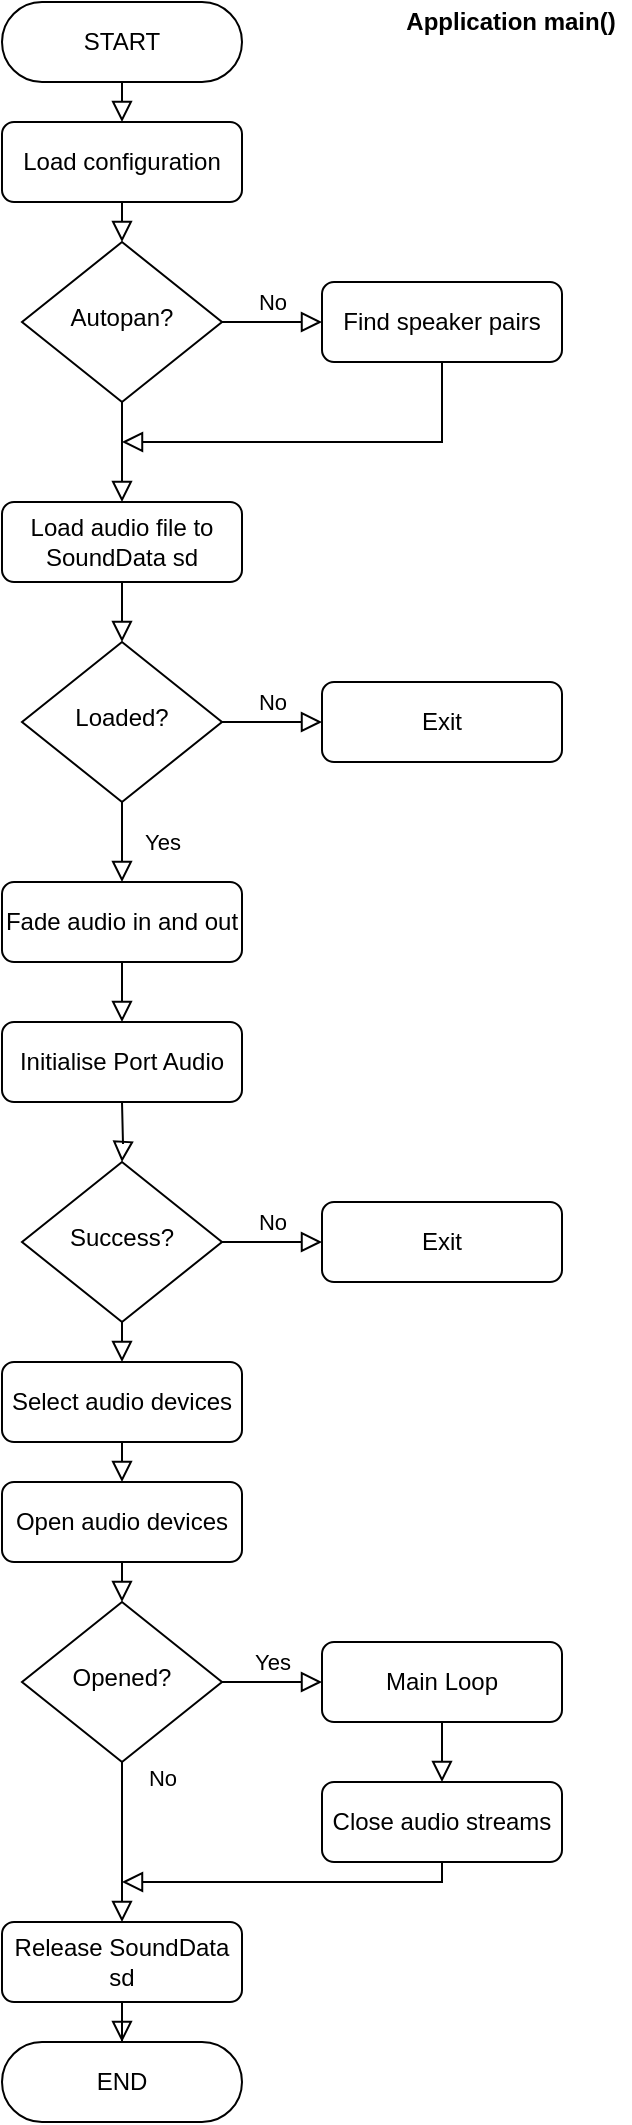 <mxfile version="14.6.13" type="device" pages="2"><diagram id="C5RBs43oDa-KdzZeNtuy" name="main()"><mxGraphModel dx="517" dy="384" grid="1" gridSize="10" guides="1" tooltips="1" connect="1" arrows="1" fold="1" page="1" pageScale="1" pageWidth="827" pageHeight="1169" math="0" shadow="0"><root><mxCell id="WIyWlLk6GJQsqaUBKTNV-0"/><mxCell id="WIyWlLk6GJQsqaUBKTNV-1" parent="WIyWlLk6GJQsqaUBKTNV-0"/><mxCell id="WIyWlLk6GJQsqaUBKTNV-2" value="" style="rounded=0;html=1;jettySize=auto;orthogonalLoop=1;fontSize=11;endArrow=block;endFill=0;endSize=8;strokeWidth=1;shadow=0;labelBackgroundColor=none;edgeStyle=orthogonalEdgeStyle;" parent="WIyWlLk6GJQsqaUBKTNV-1" source="WIyWlLk6GJQsqaUBKTNV-3" target="WIyWlLk6GJQsqaUBKTNV-6" edge="1"><mxGeometry relative="1" as="geometry"/></mxCell><mxCell id="WIyWlLk6GJQsqaUBKTNV-3" value="Load audio file to SoundData sd" style="rounded=1;whiteSpace=wrap;html=1;fontSize=12;glass=0;strokeWidth=1;shadow=0;" parent="WIyWlLk6GJQsqaUBKTNV-1" vertex="1"><mxGeometry x="160" y="290" width="120" height="40" as="geometry"/></mxCell><mxCell id="WIyWlLk6GJQsqaUBKTNV-4" value="Yes" style="rounded=0;html=1;jettySize=auto;orthogonalLoop=1;fontSize=11;endArrow=block;endFill=0;endSize=8;strokeWidth=1;shadow=0;labelBackgroundColor=none;edgeStyle=orthogonalEdgeStyle;" parent="WIyWlLk6GJQsqaUBKTNV-1" source="WIyWlLk6GJQsqaUBKTNV-6" edge="1"><mxGeometry y="20" relative="1" as="geometry"><mxPoint as="offset"/><mxPoint x="220" y="480" as="targetPoint"/></mxGeometry></mxCell><mxCell id="WIyWlLk6GJQsqaUBKTNV-5" value="No" style="edgeStyle=orthogonalEdgeStyle;rounded=0;html=1;jettySize=auto;orthogonalLoop=1;fontSize=11;endArrow=block;endFill=0;endSize=8;strokeWidth=1;shadow=0;labelBackgroundColor=none;" parent="WIyWlLk6GJQsqaUBKTNV-1" source="WIyWlLk6GJQsqaUBKTNV-6" target="WIyWlLk6GJQsqaUBKTNV-7" edge="1"><mxGeometry y="10" relative="1" as="geometry"><mxPoint as="offset"/></mxGeometry></mxCell><mxCell id="WIyWlLk6GJQsqaUBKTNV-6" value="Loaded?" style="rhombus;whiteSpace=wrap;html=1;shadow=0;fontFamily=Helvetica;fontSize=12;align=center;strokeWidth=1;spacing=6;spacingTop=-4;" parent="WIyWlLk6GJQsqaUBKTNV-1" vertex="1"><mxGeometry x="170" y="360" width="100" height="80" as="geometry"/></mxCell><mxCell id="WIyWlLk6GJQsqaUBKTNV-7" value="Exit" style="rounded=1;whiteSpace=wrap;html=1;fontSize=12;glass=0;strokeWidth=1;shadow=0;" parent="WIyWlLk6GJQsqaUBKTNV-1" vertex="1"><mxGeometry x="320" y="380" width="120" height="40" as="geometry"/></mxCell><mxCell id="WIyWlLk6GJQsqaUBKTNV-8" value="No" style="rounded=0;html=1;jettySize=auto;orthogonalLoop=1;fontSize=11;endArrow=block;endFill=0;endSize=8;strokeWidth=1;shadow=0;labelBackgroundColor=none;edgeStyle=orthogonalEdgeStyle;" parent="WIyWlLk6GJQsqaUBKTNV-1" source="WIyWlLk6GJQsqaUBKTNV-10" target="WIyWlLk6GJQsqaUBKTNV-11" edge="1"><mxGeometry x="-0.8" y="20" relative="1" as="geometry"><mxPoint as="offset"/></mxGeometry></mxCell><mxCell id="WIyWlLk6GJQsqaUBKTNV-9" value="Yes" style="edgeStyle=orthogonalEdgeStyle;rounded=0;html=1;jettySize=auto;orthogonalLoop=1;fontSize=11;endArrow=block;endFill=0;endSize=8;strokeWidth=1;shadow=0;labelBackgroundColor=none;" parent="WIyWlLk6GJQsqaUBKTNV-1" source="WIyWlLk6GJQsqaUBKTNV-10" target="WIyWlLk6GJQsqaUBKTNV-12" edge="1"><mxGeometry y="10" relative="1" as="geometry"><mxPoint as="offset"/></mxGeometry></mxCell><mxCell id="WIyWlLk6GJQsqaUBKTNV-10" value="Opened?" style="rhombus;whiteSpace=wrap;html=1;shadow=0;fontFamily=Helvetica;fontSize=12;align=center;strokeWidth=1;spacing=6;spacingTop=-4;" parent="WIyWlLk6GJQsqaUBKTNV-1" vertex="1"><mxGeometry x="170" y="840" width="100" height="80" as="geometry"/></mxCell><mxCell id="WIyWlLk6GJQsqaUBKTNV-11" value="Release SoundData sd" style="rounded=1;whiteSpace=wrap;html=1;fontSize=12;glass=0;strokeWidth=1;shadow=0;" parent="WIyWlLk6GJQsqaUBKTNV-1" vertex="1"><mxGeometry x="160" y="1000" width="120" height="40" as="geometry"/></mxCell><mxCell id="WIyWlLk6GJQsqaUBKTNV-12" value="Main Loop" style="rounded=1;whiteSpace=wrap;html=1;fontSize=12;glass=0;strokeWidth=1;shadow=0;" parent="WIyWlLk6GJQsqaUBKTNV-1" vertex="1"><mxGeometry x="320" y="860" width="120" height="40" as="geometry"/></mxCell><mxCell id="ecOb71MluLyeblg2eHSv-0" value="Find speaker pairs" style="rounded=1;whiteSpace=wrap;html=1;" parent="WIyWlLk6GJQsqaUBKTNV-1" vertex="1"><mxGeometry x="320" y="180" width="120" height="40" as="geometry"/></mxCell><mxCell id="ecOb71MluLyeblg2eHSv-1" value="Load configuration" style="rounded=1;whiteSpace=wrap;html=1;" parent="WIyWlLk6GJQsqaUBKTNV-1" vertex="1"><mxGeometry x="160" y="100" width="120" height="40" as="geometry"/></mxCell><mxCell id="ecOb71MluLyeblg2eHSv-3" value="" style="rounded=0;html=1;jettySize=auto;orthogonalLoop=1;fontSize=11;endArrow=block;endFill=0;endSize=8;strokeWidth=1;shadow=0;labelBackgroundColor=none;edgeStyle=orthogonalEdgeStyle;exitX=0.5;exitY=1;exitDx=0;exitDy=0;entryX=0.5;entryY=0;entryDx=0;entryDy=0;" parent="WIyWlLk6GJQsqaUBKTNV-1" source="ecOb71MluLyeblg2eHSv-1" target="ecOb71MluLyeblg2eHSv-5" edge="1"><mxGeometry relative="1" as="geometry"><mxPoint x="230" y="156" as="sourcePoint"/><mxPoint x="240" y="180" as="targetPoint"/></mxGeometry></mxCell><mxCell id="ecOb71MluLyeblg2eHSv-4" value="Application main()" style="text;html=1;align=center;verticalAlign=middle;resizable=0;points=[];autosize=1;strokeColor=none;fontStyle=1" parent="WIyWlLk6GJQsqaUBKTNV-1" vertex="1"><mxGeometry x="354" y="40" width="120" height="20" as="geometry"/></mxCell><mxCell id="ecOb71MluLyeblg2eHSv-5" value="Autopan?" style="rhombus;whiteSpace=wrap;html=1;shadow=0;fontFamily=Helvetica;fontSize=12;align=center;strokeWidth=1;spacing=6;spacingTop=-4;" parent="WIyWlLk6GJQsqaUBKTNV-1" vertex="1"><mxGeometry x="170" y="160" width="100" height="80" as="geometry"/></mxCell><mxCell id="ecOb71MluLyeblg2eHSv-6" value="No" style="edgeStyle=orthogonalEdgeStyle;rounded=0;html=1;jettySize=auto;orthogonalLoop=1;fontSize=11;endArrow=block;endFill=0;endSize=8;strokeWidth=1;shadow=0;labelBackgroundColor=none;entryX=0;entryY=0.5;entryDx=0;entryDy=0;" parent="WIyWlLk6GJQsqaUBKTNV-1" source="ecOb71MluLyeblg2eHSv-5" target="ecOb71MluLyeblg2eHSv-0" edge="1"><mxGeometry y="10" relative="1" as="geometry"><mxPoint as="offset"/><mxPoint x="280" y="410" as="sourcePoint"/><mxPoint x="330" y="410" as="targetPoint"/></mxGeometry></mxCell><mxCell id="ecOb71MluLyeblg2eHSv-7" value="" style="rounded=0;html=1;jettySize=auto;orthogonalLoop=1;fontSize=11;endArrow=block;endFill=0;endSize=8;strokeWidth=1;shadow=0;labelBackgroundColor=none;edgeStyle=orthogonalEdgeStyle;exitX=0.5;exitY=1;exitDx=0;exitDy=0;entryX=0.5;entryY=0;entryDx=0;entryDy=0;" parent="WIyWlLk6GJQsqaUBKTNV-1" source="ecOb71MluLyeblg2eHSv-5" target="WIyWlLk6GJQsqaUBKTNV-3" edge="1"><mxGeometry relative="1" as="geometry"><mxPoint x="230" y="340" as="sourcePoint"/><mxPoint x="220" y="270" as="targetPoint"/></mxGeometry></mxCell><mxCell id="ecOb71MluLyeblg2eHSv-8" value="" style="rounded=0;html=1;jettySize=auto;orthogonalLoop=1;fontSize=11;endArrow=block;endFill=0;endSize=8;strokeWidth=1;shadow=0;labelBackgroundColor=none;edgeStyle=orthogonalEdgeStyle;exitX=0.5;exitY=1;exitDx=0;exitDy=0;" parent="WIyWlLk6GJQsqaUBKTNV-1" source="ecOb71MluLyeblg2eHSv-0" edge="1"><mxGeometry relative="1" as="geometry"><mxPoint x="230" y="250" as="sourcePoint"/><mxPoint x="220" y="260" as="targetPoint"/><Array as="points"><mxPoint x="380" y="260"/></Array></mxGeometry></mxCell><mxCell id="ecOb71MluLyeblg2eHSv-10" value="Fade audio in and out" style="rounded=1;whiteSpace=wrap;html=1;fontSize=12;glass=0;strokeWidth=1;shadow=0;" parent="WIyWlLk6GJQsqaUBKTNV-1" vertex="1"><mxGeometry x="160" y="480" width="120" height="40" as="geometry"/></mxCell><mxCell id="ecOb71MluLyeblg2eHSv-11" value="Initialise Port Audio" style="rounded=1;whiteSpace=wrap;html=1;fontSize=12;glass=0;strokeWidth=1;shadow=0;" parent="WIyWlLk6GJQsqaUBKTNV-1" vertex="1"><mxGeometry x="160" y="550" width="120" height="40" as="geometry"/></mxCell><mxCell id="ecOb71MluLyeblg2eHSv-12" value="" style="rounded=0;html=1;jettySize=auto;orthogonalLoop=1;fontSize=11;endArrow=block;endFill=0;endSize=8;strokeWidth=1;shadow=0;labelBackgroundColor=none;edgeStyle=orthogonalEdgeStyle;entryX=0.5;entryY=0;entryDx=0;entryDy=0;" parent="WIyWlLk6GJQsqaUBKTNV-1" target="ecOb71MluLyeblg2eHSv-11" edge="1"><mxGeometry relative="1" as="geometry"><mxPoint x="220" y="520" as="sourcePoint"/><mxPoint x="230" y="370" as="targetPoint"/></mxGeometry></mxCell><mxCell id="ecOb71MluLyeblg2eHSv-13" value="" style="rounded=0;html=1;jettySize=auto;orthogonalLoop=1;fontSize=11;endArrow=block;endFill=0;endSize=8;strokeWidth=1;shadow=0;labelBackgroundColor=none;edgeStyle=orthogonalEdgeStyle;" parent="WIyWlLk6GJQsqaUBKTNV-1" target="ecOb71MluLyeblg2eHSv-16" edge="1"><mxGeometry relative="1" as="geometry"><mxPoint x="220" y="590" as="sourcePoint"/></mxGeometry></mxCell><mxCell id="ecOb71MluLyeblg2eHSv-15" value="No" style="edgeStyle=orthogonalEdgeStyle;rounded=0;html=1;jettySize=auto;orthogonalLoop=1;fontSize=11;endArrow=block;endFill=0;endSize=8;strokeWidth=1;shadow=0;labelBackgroundColor=none;" parent="WIyWlLk6GJQsqaUBKTNV-1" source="ecOb71MluLyeblg2eHSv-16" target="ecOb71MluLyeblg2eHSv-17" edge="1"><mxGeometry y="10" relative="1" as="geometry"><mxPoint as="offset"/></mxGeometry></mxCell><mxCell id="ecOb71MluLyeblg2eHSv-16" value="Success?" style="rhombus;whiteSpace=wrap;html=1;shadow=0;fontFamily=Helvetica;fontSize=12;align=center;strokeWidth=1;spacing=6;spacingTop=-4;" parent="WIyWlLk6GJQsqaUBKTNV-1" vertex="1"><mxGeometry x="170" y="620" width="100" height="80" as="geometry"/></mxCell><mxCell id="ecOb71MluLyeblg2eHSv-17" value="Exit" style="rounded=1;whiteSpace=wrap;html=1;fontSize=12;glass=0;strokeWidth=1;shadow=0;" parent="WIyWlLk6GJQsqaUBKTNV-1" vertex="1"><mxGeometry x="320" y="640" width="120" height="40" as="geometry"/></mxCell><mxCell id="ecOb71MluLyeblg2eHSv-18" value="Select audio devices" style="rounded=1;whiteSpace=wrap;html=1;fontSize=12;glass=0;strokeWidth=1;shadow=0;" parent="WIyWlLk6GJQsqaUBKTNV-1" vertex="1"><mxGeometry x="160" y="720" width="120" height="40" as="geometry"/></mxCell><mxCell id="ecOb71MluLyeblg2eHSv-20" value="Open audio devices" style="rounded=1;whiteSpace=wrap;html=1;fontSize=12;glass=0;strokeWidth=1;shadow=0;" parent="WIyWlLk6GJQsqaUBKTNV-1" vertex="1"><mxGeometry x="160" y="780" width="120" height="40" as="geometry"/></mxCell><mxCell id="ecOb71MluLyeblg2eHSv-21" value="" style="rounded=0;html=1;jettySize=auto;orthogonalLoop=1;fontSize=11;endArrow=block;endFill=0;endSize=8;strokeWidth=1;shadow=0;labelBackgroundColor=none;edgeStyle=orthogonalEdgeStyle;entryX=0.5;entryY=0;entryDx=0;entryDy=0;exitX=0.5;exitY=1;exitDx=0;exitDy=0;" parent="WIyWlLk6GJQsqaUBKTNV-1" source="ecOb71MluLyeblg2eHSv-18" target="ecOb71MluLyeblg2eHSv-20" edge="1"><mxGeometry relative="1" as="geometry"><mxPoint x="230" y="580" as="sourcePoint"/><mxPoint x="230" y="610" as="targetPoint"/></mxGeometry></mxCell><mxCell id="ecOb71MluLyeblg2eHSv-23" value="Close audio streams" style="rounded=1;whiteSpace=wrap;html=1;fontSize=12;glass=0;strokeWidth=1;shadow=0;" parent="WIyWlLk6GJQsqaUBKTNV-1" vertex="1"><mxGeometry x="320" y="930" width="120" height="40" as="geometry"/></mxCell><mxCell id="ecOb71MluLyeblg2eHSv-24" value="" style="rounded=0;html=1;jettySize=auto;orthogonalLoop=1;fontSize=11;endArrow=block;endFill=0;endSize=8;strokeWidth=1;shadow=0;labelBackgroundColor=none;edgeStyle=orthogonalEdgeStyle;entryX=0.5;entryY=0;entryDx=0;entryDy=0;" parent="WIyWlLk6GJQsqaUBKTNV-1" target="ecOb71MluLyeblg2eHSv-23" edge="1"><mxGeometry relative="1" as="geometry"><mxPoint x="380" y="900" as="sourcePoint"/><mxPoint x="230" y="850" as="targetPoint"/></mxGeometry></mxCell><mxCell id="ecOb71MluLyeblg2eHSv-25" value="" style="rounded=0;html=1;jettySize=auto;orthogonalLoop=1;fontSize=11;endArrow=block;endFill=0;endSize=8;strokeWidth=1;shadow=0;labelBackgroundColor=none;edgeStyle=orthogonalEdgeStyle;exitX=0.5;exitY=1;exitDx=0;exitDy=0;" parent="WIyWlLk6GJQsqaUBKTNV-1" source="ecOb71MluLyeblg2eHSv-23" edge="1"><mxGeometry relative="1" as="geometry"><mxPoint x="390" y="910" as="sourcePoint"/><mxPoint x="220" y="980" as="targetPoint"/><Array as="points"><mxPoint x="380" y="980"/><mxPoint x="220" y="980"/></Array></mxGeometry></mxCell><mxCell id="ecOb71MluLyeblg2eHSv-26" value="END" style="rounded=1;whiteSpace=wrap;html=1;fontSize=12;glass=0;strokeWidth=1;shadow=0;arcSize=50;" parent="WIyWlLk6GJQsqaUBKTNV-1" vertex="1"><mxGeometry x="160" y="1060" width="120" height="40" as="geometry"/></mxCell><mxCell id="ecOb71MluLyeblg2eHSv-27" value="" style="rounded=0;html=1;jettySize=auto;orthogonalLoop=1;fontSize=11;endArrow=block;endFill=0;endSize=8;strokeWidth=1;shadow=0;labelBackgroundColor=none;edgeStyle=orthogonalEdgeStyle;exitX=0.5;exitY=1;exitDx=0;exitDy=0;" parent="WIyWlLk6GJQsqaUBKTNV-1" source="WIyWlLk6GJQsqaUBKTNV-11" target="ecOb71MluLyeblg2eHSv-26" edge="1"><mxGeometry relative="1" as="geometry"><mxPoint x="390" y="910" as="sourcePoint"/><mxPoint x="390" y="940" as="targetPoint"/></mxGeometry></mxCell><mxCell id="irXXv_AH-FkoS3JIsfog-0" value="START" style="rounded=1;whiteSpace=wrap;html=1;fontSize=12;glass=0;strokeWidth=1;shadow=0;arcSize=50;" vertex="1" parent="WIyWlLk6GJQsqaUBKTNV-1"><mxGeometry x="160" y="40" width="120" height="40" as="geometry"/></mxCell><mxCell id="irXXv_AH-FkoS3JIsfog-1" value="" style="rounded=0;html=1;jettySize=auto;orthogonalLoop=1;fontSize=11;endArrow=block;endFill=0;endSize=8;strokeWidth=1;shadow=0;labelBackgroundColor=none;edgeStyle=orthogonalEdgeStyle;entryX=0.5;entryY=0;entryDx=0;entryDy=0;exitX=0.5;exitY=1;exitDx=0;exitDy=0;" edge="1" parent="WIyWlLk6GJQsqaUBKTNV-1" source="irXXv_AH-FkoS3JIsfog-0" target="ecOb71MluLyeblg2eHSv-1"><mxGeometry relative="1" as="geometry"><mxPoint x="220" y="90" as="sourcePoint"/><mxPoint x="160" y="170" as="targetPoint"/></mxGeometry></mxCell><mxCell id="9KJr73sserpOiyMmBLBc-0" value="" style="rounded=0;html=1;jettySize=auto;orthogonalLoop=1;fontSize=11;endArrow=block;endFill=0;endSize=8;strokeWidth=1;shadow=0;labelBackgroundColor=none;edgeStyle=orthogonalEdgeStyle;entryX=0.5;entryY=0;entryDx=0;entryDy=0;" edge="1" parent="WIyWlLk6GJQsqaUBKTNV-1" target="WIyWlLk6GJQsqaUBKTNV-10"><mxGeometry relative="1" as="geometry"><mxPoint x="220" y="820" as="sourcePoint"/><mxPoint x="220" y="840" as="targetPoint"/></mxGeometry></mxCell><mxCell id="9KJr73sserpOiyMmBLBc-2" value="" style="rounded=0;html=1;jettySize=auto;orthogonalLoop=1;fontSize=11;endArrow=block;endFill=0;endSize=8;strokeWidth=1;shadow=0;labelBackgroundColor=none;edgeStyle=orthogonalEdgeStyle;exitX=0.5;exitY=1;exitDx=0;exitDy=0;entryX=0.5;entryY=0;entryDx=0;entryDy=0;" edge="1" parent="WIyWlLk6GJQsqaUBKTNV-1" source="ecOb71MluLyeblg2eHSv-16" target="ecOb71MluLyeblg2eHSv-18"><mxGeometry relative="1" as="geometry"><mxPoint x="219.76" y="700" as="sourcePoint"/><mxPoint x="220" y="710" as="targetPoint"/></mxGeometry></mxCell></root></mxGraphModel></diagram><diagram id="yOUa_ZEOR2_LL0oKbfsW" name="mainLoop()"><mxGraphModel dx="621" dy="461" grid="1" gridSize="10" guides="1" tooltips="1" connect="1" arrows="1" fold="1" page="1" pageScale="1" pageWidth="827" pageHeight="1169" math="0" shadow="0"><root><mxCell id="fOFX6-S-fpPslU_lGkpI-0"/><mxCell id="fOFX6-S-fpPslU_lGkpI-1" parent="fOFX6-S-fpPslU_lGkpI-0"/><mxCell id="ZE5gR__9hGMiyaSK1eqt-0" value="START" style="rounded=1;whiteSpace=wrap;html=1;fontSize=12;glass=0;strokeWidth=1;shadow=0;arcSize=50;" vertex="1" parent="fOFX6-S-fpPslU_lGkpI-1"><mxGeometry x="160" y="60" width="120" height="40" as="geometry"/></mxCell><mxCell id="bhl5zEru9RIHcoTBVFpY-0" value="mainLoop()" style="text;html=1;align=center;verticalAlign=middle;resizable=0;points=[];autosize=1;strokeColor=none;fontStyle=1" vertex="1" parent="fOFX6-S-fpPslU_lGkpI-1"><mxGeometry x="374" y="40" width="80" height="20" as="geometry"/></mxCell><mxCell id="bhl5zEru9RIHcoTBVFpY-1" value="END" style="rounded=1;whiteSpace=wrap;html=1;fontSize=12;glass=0;strokeWidth=1;shadow=0;arcSize=50;" vertex="1" parent="fOFX6-S-fpPslU_lGkpI-1"><mxGeometry x="160" y="530" width="120" height="40" as="geometry"/></mxCell><mxCell id="MNJ_fuqZFVqxqr_aadvl-0" value="new OSC address" style="rounded=1;whiteSpace=wrap;html=1;" vertex="1" parent="fOFX6-S-fpPslU_lGkpI-1"><mxGeometry x="160" y="120" width="120" height="40" as="geometry"/></mxCell><mxCell id="MNJ_fuqZFVqxqr_aadvl-1" value="i &amp;lt; repeat" style="rhombus;whiteSpace=wrap;html=1;shadow=0;fontFamily=Helvetica;fontSize=12;align=center;strokeWidth=1;spacing=6;spacingTop=-4;" vertex="1" parent="fOFX6-S-fpPslU_lGkpI-1"><mxGeometry x="170" y="260" width="100" height="80" as="geometry"/></mxCell><mxCell id="MNJ_fuqZFVqxqr_aadvl-3" value="Transfer data" style="rounded=1;whiteSpace=wrap;html=1;" vertex="1" parent="fOFX6-S-fpPslU_lGkpI-1"><mxGeometry x="320" y="280" width="120" height="40" as="geometry"/></mxCell><mxCell id="E-c2_5ufr6FcH9vMMpKl-0" value="" style="rounded=0;html=1;jettySize=auto;orthogonalLoop=1;fontSize=11;endArrow=block;endFill=0;endSize=8;strokeWidth=1;shadow=0;labelBackgroundColor=none;edgeStyle=orthogonalEdgeStyle;exitX=0.5;exitY=1;exitDx=0;exitDy=0;" edge="1" parent="fOFX6-S-fpPslU_lGkpI-1" source="ZE5gR__9hGMiyaSK1eqt-0"><mxGeometry relative="1" as="geometry"><mxPoint x="220" y="110" as="sourcePoint"/><mxPoint x="220" y="120" as="targetPoint"/></mxGeometry></mxCell><mxCell id="E-c2_5ufr6FcH9vMMpKl-1" value="" style="rounded=0;html=1;jettySize=auto;orthogonalLoop=1;fontSize=11;endArrow=block;endFill=0;endSize=8;strokeWidth=1;shadow=0;labelBackgroundColor=none;edgeStyle=orthogonalEdgeStyle;entryX=0.5;entryY=0;entryDx=0;entryDy=0;exitX=0.5;exitY=1;exitDx=0;exitDy=0;" edge="1" parent="fOFX6-S-fpPslU_lGkpI-1" source="vFoyprJTc0O9FttTiRR--1" target="MNJ_fuqZFVqxqr_aadvl-1"><mxGeometry relative="1" as="geometry"><mxPoint x="210" y="240" as="sourcePoint"/><mxPoint x="230" y="130" as="targetPoint"/></mxGeometry></mxCell><mxCell id="4QEenP3Y9Dd-ma7ExzBJ-0" value="No" style="rounded=0;html=1;jettySize=auto;orthogonalLoop=1;fontSize=11;endArrow=block;endFill=0;endSize=8;strokeWidth=1;shadow=0;labelBackgroundColor=none;edgeStyle=orthogonalEdgeStyle;exitX=0.5;exitY=1;exitDx=0;exitDy=0;entryX=0.5;entryY=0;entryDx=0;entryDy=0;" edge="1" parent="fOFX6-S-fpPslU_lGkpI-1" source="MNJ_fuqZFVqxqr_aadvl-1" target="bhl5zEru9RIHcoTBVFpY-1"><mxGeometry x="-0.8" y="20" relative="1" as="geometry"><mxPoint as="offset"/><mxPoint x="230" y="360" as="sourcePoint"/><mxPoint x="230" y="460" as="targetPoint"/></mxGeometry></mxCell><mxCell id="vFoyprJTc0O9FttTiRR--0" value="Yes" style="edgeStyle=orthogonalEdgeStyle;rounded=0;html=1;jettySize=auto;orthogonalLoop=1;fontSize=11;endArrow=block;endFill=0;endSize=8;strokeWidth=1;shadow=0;labelBackgroundColor=none;exitX=1;exitY=0.5;exitDx=0;exitDy=0;entryX=0;entryY=0.5;entryDx=0;entryDy=0;" edge="1" parent="fOFX6-S-fpPslU_lGkpI-1" source="MNJ_fuqZFVqxqr_aadvl-1" target="MNJ_fuqZFVqxqr_aadvl-3"><mxGeometry x="-0.207" y="20" relative="1" as="geometry"><mxPoint as="offset"/><mxPoint x="280" y="300" as="sourcePoint"/><mxPoint x="320" y="299.58" as="targetPoint"/></mxGeometry></mxCell><mxCell id="vFoyprJTc0O9FttTiRR--1" value="i = 0" style="rounded=1;whiteSpace=wrap;html=1;" vertex="1" parent="fOFX6-S-fpPslU_lGkpI-1"><mxGeometry x="160" y="190" width="120" height="40" as="geometry"/></mxCell><mxCell id="vFoyprJTc0O9FttTiRR--2" value="" style="rounded=0;html=1;jettySize=auto;orthogonalLoop=1;fontSize=11;endArrow=block;endFill=0;endSize=8;strokeWidth=1;shadow=0;labelBackgroundColor=none;edgeStyle=orthogonalEdgeStyle;entryX=0.5;entryY=0;entryDx=0;entryDy=0;exitX=0.5;exitY=1;exitDx=0;exitDy=0;" edge="1" parent="fOFX6-S-fpPslU_lGkpI-1" source="MNJ_fuqZFVqxqr_aadvl-0" target="vFoyprJTc0O9FttTiRR--1"><mxGeometry relative="1" as="geometry"><mxPoint x="250" y="170" as="sourcePoint"/><mxPoint x="230" y="177" as="targetPoint"/></mxGeometry></mxCell><mxCell id="vFoyprJTc0O9FttTiRR--3" value="Blocking until audio buffer is full" style="text;html=1;strokeColor=none;fillColor=none;align=center;verticalAlign=middle;whiteSpace=wrap;rounded=0;" vertex="1" parent="fOFX6-S-fpPslU_lGkpI-1"><mxGeometry x="454" y="285" width="200" height="30" as="geometry"/></mxCell><mxCell id="vFoyprJTc0O9FttTiRR--4" value="Compute" style="rounded=1;whiteSpace=wrap;html=1;" vertex="1" parent="fOFX6-S-fpPslU_lGkpI-1"><mxGeometry x="320" y="340" width="120" height="40" as="geometry"/></mxCell><mxCell id="vFoyprJTc0O9FttTiRR--5" value="Report" style="rounded=1;whiteSpace=wrap;html=1;" vertex="1" parent="fOFX6-S-fpPslU_lGkpI-1"><mxGeometry x="320" y="400" width="120" height="40" as="geometry"/></mxCell><mxCell id="vFoyprJTc0O9FttTiRR--6" value="i = i + 1" style="rounded=1;whiteSpace=wrap;html=1;" vertex="1" parent="fOFX6-S-fpPslU_lGkpI-1"><mxGeometry x="320" y="460" width="120" height="40" as="geometry"/></mxCell><mxCell id="vFoyprJTc0O9FttTiRR--7" value="" style="rounded=0;html=1;jettySize=auto;orthogonalLoop=1;fontSize=11;endArrow=block;endFill=0;endSize=8;strokeWidth=1;shadow=0;labelBackgroundColor=none;edgeStyle=orthogonalEdgeStyle;entryX=0.5;entryY=0;entryDx=0;entryDy=0;exitX=0.5;exitY=1;exitDx=0;exitDy=0;" edge="1" parent="fOFX6-S-fpPslU_lGkpI-1" source="MNJ_fuqZFVqxqr_aadvl-3" target="vFoyprJTc0O9FttTiRR--4"><mxGeometry relative="1" as="geometry"><mxPoint x="230" y="250.0" as="sourcePoint"/><mxPoint x="230" y="270.0" as="targetPoint"/><Array as="points"><mxPoint x="380" y="330"/><mxPoint x="380" y="330"/></Array></mxGeometry></mxCell><mxCell id="vFoyprJTc0O9FttTiRR--8" value="" style="rounded=0;html=1;jettySize=auto;orthogonalLoop=1;fontSize=11;endArrow=block;endFill=0;endSize=8;strokeWidth=1;shadow=0;labelBackgroundColor=none;edgeStyle=orthogonalEdgeStyle;exitX=0.5;exitY=1;exitDx=0;exitDy=0;" edge="1" parent="fOFX6-S-fpPslU_lGkpI-1" source="vFoyprJTc0O9FttTiRR--6"><mxGeometry relative="1" as="geometry"><mxPoint x="380" y="500" as="sourcePoint"/><mxPoint x="220" y="240" as="targetPoint"/><Array as="points"><mxPoint x="380" y="530"/><mxPoint x="460" y="530"/><mxPoint x="460" y="240"/></Array></mxGeometry></mxCell><mxCell id="vFoyprJTc0O9FttTiRR--9" value="" style="rounded=0;html=1;jettySize=auto;orthogonalLoop=1;fontSize=11;endArrow=block;endFill=0;endSize=8;strokeWidth=1;shadow=0;labelBackgroundColor=none;edgeStyle=orthogonalEdgeStyle;exitX=0.5;exitY=1;exitDx=0;exitDy=0;" edge="1" parent="fOFX6-S-fpPslU_lGkpI-1" source="vFoyprJTc0O9FttTiRR--4"><mxGeometry relative="1" as="geometry"><mxPoint x="400" y="340" as="sourcePoint"/><mxPoint x="380" y="399" as="targetPoint"/><Array as="points"><mxPoint x="380" y="399"/></Array></mxGeometry></mxCell><mxCell id="vFoyprJTc0O9FttTiRR--10" value="" style="rounded=0;html=1;jettySize=auto;orthogonalLoop=1;fontSize=11;endArrow=block;endFill=0;endSize=8;strokeWidth=1;shadow=0;labelBackgroundColor=none;edgeStyle=orthogonalEdgeStyle;exitX=0.5;exitY=1;exitDx=0;exitDy=0;entryX=0.5;entryY=0;entryDx=0;entryDy=0;" edge="1" parent="fOFX6-S-fpPslU_lGkpI-1" source="vFoyprJTc0O9FttTiRR--5" target="vFoyprJTc0O9FttTiRR--6"><mxGeometry relative="1" as="geometry"><mxPoint x="474.02" y="430" as="sourcePoint"/><mxPoint x="454" y="450.03" as="targetPoint"/><Array as="points"><mxPoint x="380" y="450"/><mxPoint x="380" y="450"/></Array></mxGeometry></mxCell></root></mxGraphModel></diagram></mxfile>